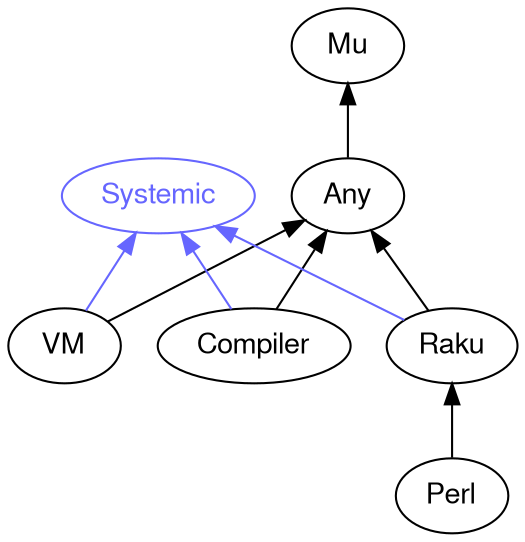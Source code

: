 digraph "perl6-type-graph" {
    rankdir=BT;
    splines=polyline;
    overlap=false; 
    // Types
    "Systemic" [color="#6666FF", fontcolor="#6666FF", href="/type/Systemic", fontname="FreeSans"];
    "Mu" [color="#000000", fontcolor="#000000", href="/type/Mu", fontname="FreeSans"];
    "Any" [color="#000000", fontcolor="#000000", href="/type/Any", fontname="FreeSans"];
    "VM" [color="#000000", fontcolor="#000000", href="/type/VM", fontname="FreeSans"];
    "Compiler" [color="#000000", fontcolor="#000000", href="/type/Compiler", fontname="FreeSans"];
    "Raku" [color="#000000", fontcolor="#000000", href="/type/Raku", fontname="FreeSans"];
    "Perl" [color="#000000", fontcolor="#000000", href="/type/Perl", fontname="FreeSans"];

    // Superclasses
    "Any" -> "Mu" [color="#000000"];
    "VM" -> "Any" [color="#000000"];
    "Compiler" -> "Any" [color="#000000"];
    "Raku" -> "Any" [color="#000000"];
    "Perl" -> "Raku" [color="#000000"];

    // Roles
    "VM" -> "Systemic" [color="#6666FF"];
    "Compiler" -> "Systemic" [color="#6666FF"];
    "Raku" -> "Systemic" [color="#6666FF"];
}
